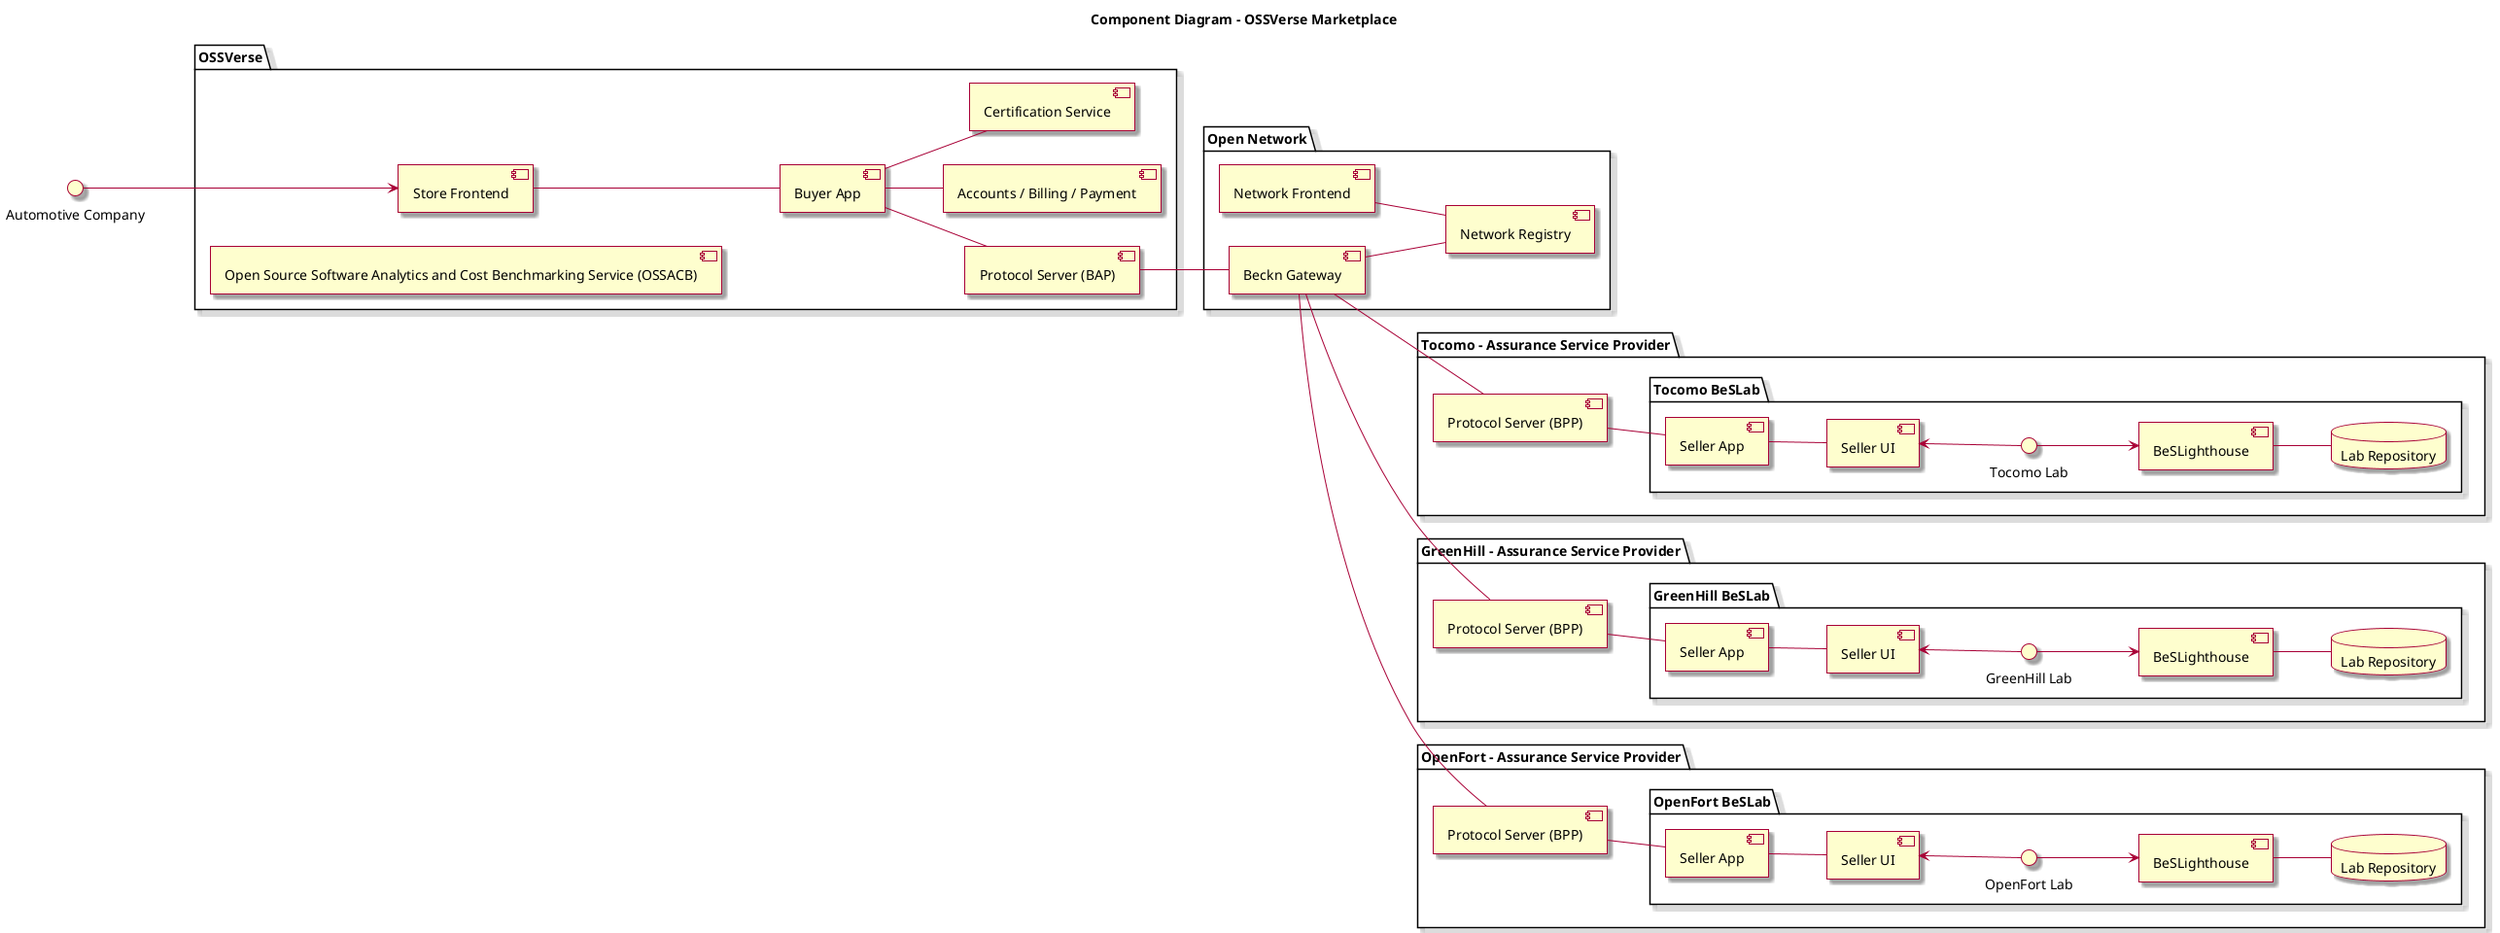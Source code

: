 @startuml

title Component Diagram - OSSVerse Marketplace

skin rose

left to right direction

package "OSSVerse" {
  component [Store Frontend] as comp1
  component [Buyer App] as comp2
  component [Protocol Server (BAP)] as comp3
  component [Accounts / Billing / Payment] as comp21
  component [Certification Service] as comp23
  component [Open Source Software Analytics and Cost Benchmarking Service (OSSACB)] as comp24

  comp1 -- comp2
  comp2 -- comp3
  comp2 -- comp21
  comp2 -- comp23
}

"Automotive Company" --> comp1

package "Open Network" {
  component [Network Frontend] as comp22
  component [Beckn Gateway] as comp4
  database [Network Registry] as comp5
  comp3 -- comp4
  comp4 -- comp5
  comp22 -- comp5
}

package "Tocomo - Assurance Service Provider" {
  component [Protocol Server (BPP)] as comp6
  package "Tocomo BeSLab" {
    component [Seller App] as comp7
    component [Seller UI] as comp8
    component [BeSLighthouse] as comp9
    database "Lab Repository" as comp10
    comp8 <-- "Tocomo Lab"
    "Tocomo Lab" --> comp9
    comp9 -- comp10
  }
  comp4 -- comp6
  comp6 -- comp7
  comp7 -- comp8
}

package "GreenHill - Assurance Service Provider" {
  component [Protocol Server (BPP)] as comp11
  package "GreenHill BeSLab" {
    component [Seller App] as comp12
    component [Seller UI] as comp13
    component [BeSLighthouse] as comp14
    database "Lab Repository" as comp15
    comp13 <-- "GreenHill Lab"
    "GreenHill Lab" --> comp14
    comp14 -- comp15
  }
  comp4 -- comp11
  comp11 -- comp12
  comp12 -- comp13
}

package "OpenFort - Assurance Service Provider" {
  component [Protocol Server (BPP)] as comp16
  package "OpenFort BeSLab" {
    component [Seller App] as comp17
    component [Seller UI] as comp18
    component [BeSLighthouse] as comp19
    database "Lab Repository" as comp20
    comp18 <-- "OpenFort Lab"
    "OpenFort Lab" --> comp19
    comp19 -- comp20
  }
  comp4 -- comp16
  comp16 -- comp17
  comp17 -- comp18
}

@enduml
